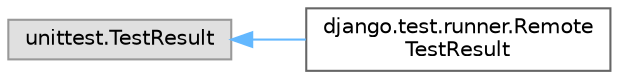 digraph "Graphical Class Hierarchy"
{
 // LATEX_PDF_SIZE
  bgcolor="transparent";
  edge [fontname=Helvetica,fontsize=10,labelfontname=Helvetica,labelfontsize=10];
  node [fontname=Helvetica,fontsize=10,shape=box,height=0.2,width=0.4];
  rankdir="LR";
  Node0 [id="Node000000",label="unittest.TestResult",height=0.2,width=0.4,color="grey60", fillcolor="#E0E0E0", style="filled",tooltip=" "];
  Node0 -> Node1 [id="edge4350_Node000000_Node000001",dir="back",color="steelblue1",style="solid",tooltip=" "];
  Node1 [id="Node000001",label="django.test.runner.Remote\lTestResult",height=0.2,width=0.4,color="grey40", fillcolor="white", style="filled",URL="$classdjango_1_1test_1_1runner_1_1_remote_test_result.html",tooltip=" "];
}
